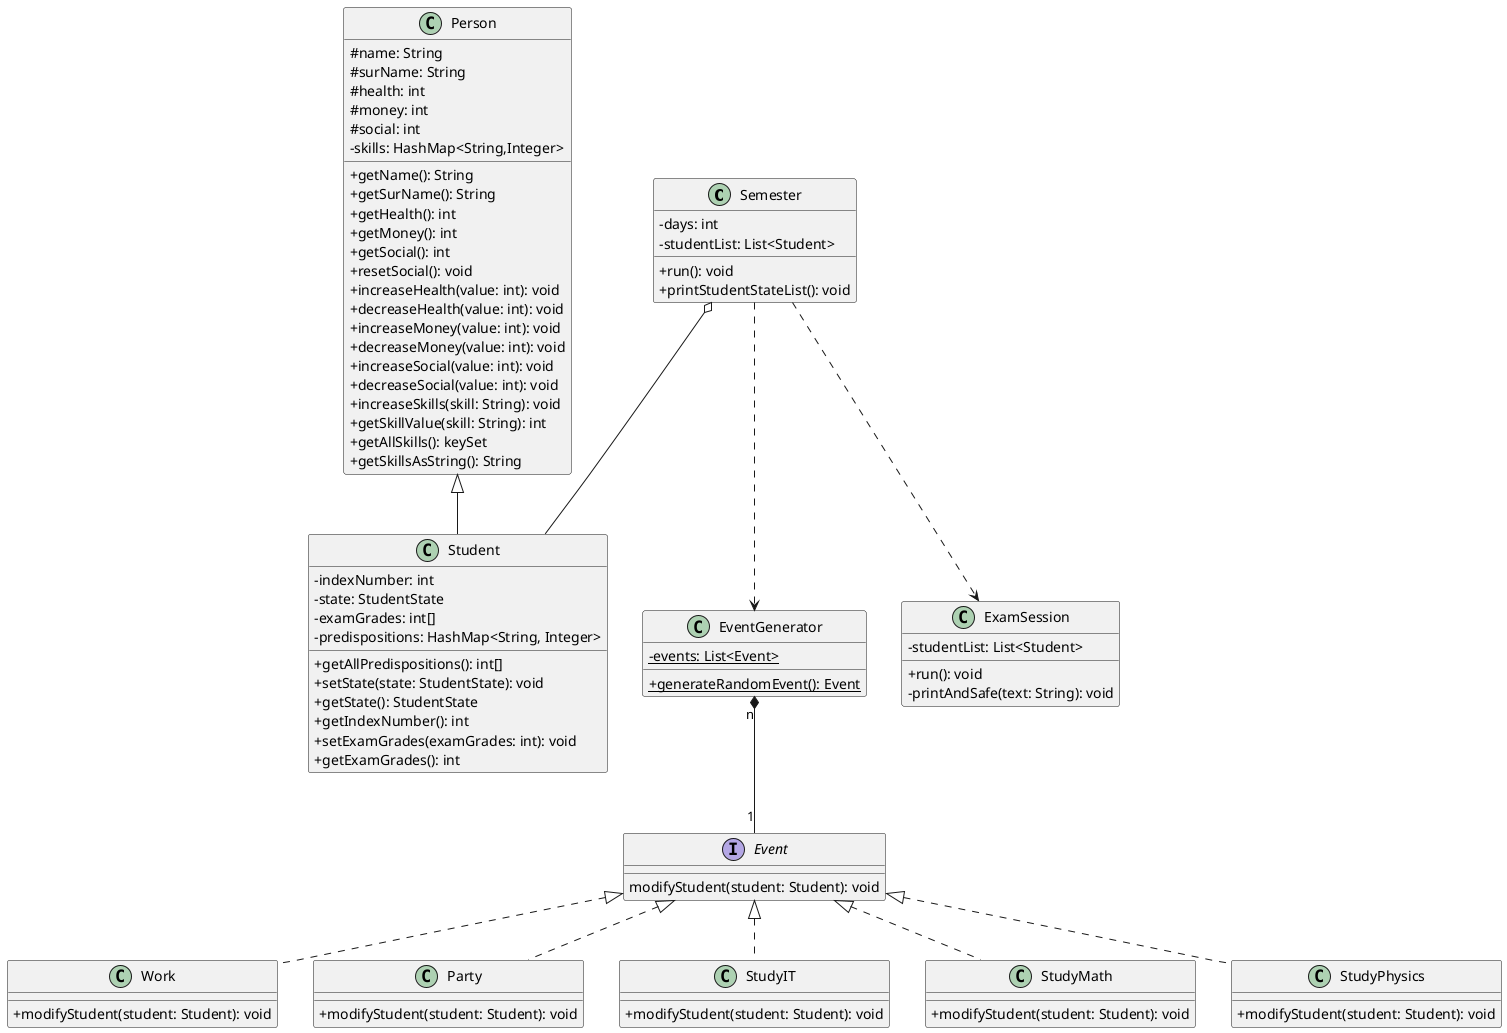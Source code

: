 @startuml
skinparam classAttributeIconSize 0

' //www.plantuml.com/plantuml/dpng/hLB1QXin4BthAmRdKBUkGtir8II7qXYQOBg5dfNLn2kyqfgPaSas-D-xahPAR49Jg2zh-StJUqzFkcBH9C6rYZVMRpLf1tMhcQz5oDu7mMNT-Sh-GlYaL9f0XGvPaE19pS7edXTWlGnhbc3GopVBie3ulQWoSgbcGC5FtozWrrap_DlIi6MSLg858xtCzqeLa_FpInY9X-2NtG1zHO-afIDLqcKkuAEWDmmh9EvyocgzmSUxuEwHIkJelO2NIOPqqbL2rgzZeBnI-s9G1C_0QuU5SGOSwEuGQL2tqXIpZMrRNi2DvkPMRoyoxUFI2wwHOabhbAZmx9knAj1hy4rIZsZKdmtVcb0pZlXEjm7JxBbtWszHYagLqavJw3--XNLSKScKTrtpQmMM2W-kBh-ZftWJjju3nXcFxoSHOp5blCwxyBlsfdDf7atI8dfOBqWFkiOC3TgkC_QX7szuolctNFcB9tUKQk8dy64-XyddoIZ_xYXu71NApuusy7VAIfFqRt1Yh7xv0yQgignrsnPTxAMSQWR_VAuibCrFe5GYdaphLajpEhLLqxEj-Jy5hz2RuDhV

class Semester {
- days: int
- studentList: List<Student>
+ run(): void
+ printStudentStateList(): void
}

Semester o-- Student
Semester ..> EventGenerator
Semester ..> ExamSession


class Student extends Person {
- indexNumber: int
- state: StudentState
- examGrades: int[]
- predispositions: HashMap<String, Integer>
+ getAllPredispositions(): int[]
+ setState(state: StudentState): void
+ getState(): StudentState
+ getIndexNumber(): int
+ setExamGrades(examGrades: int): void
+ getExamGrades(): int
}


class Person {
# name: String
# surName: String
# health: int
# money: int
# social: int
- skills: HashMap<String,Integer>
+ getName(): String
+ getSurName(): String
+ getHealth(): int
+ getMoney(): int
+ getSocial(): int
+ resetSocial(): void
+ increaseHealth(value: int): void
+ decreaseHealth(value: int): void
+ increaseMoney(value: int): void
+ decreaseMoney(value: int): void
+ increaseSocial(value: int): void
+ decreaseSocial(value: int): void
+ increaseSkills(skill: String): void
+ getSkillValue(skill: String): int
+ getAllSkills(): keySet
+ getSkillsAsString(): String
}




class EventGenerator {
- {static} events: List<Event>
+ {static} generateRandomEvent(): Event
}

interface Event {
modifyStudent(student: Student): void
}

EventGenerator "n" *-- "1" Event
' EventGenerator "1" *-- "1" Work
' EventGenerator "1" *-- "1" Party
' EventGenerator "1" *-- "1" StudyIT

class Work implements Event {
+ modifyStudent(student: Student): void
}

class Party implements Event {
+ modifyStudent(student: Student): void
}

class StudyIT implements Event {
+ modifyStudent(student: Student): void
}

class StudyMath implements Event {
+ modifyStudent(student: Student): void
}

class StudyPhysics implements Event {
+ modifyStudent(student: Student): void
}

class ExamSession{
- studentList: List<Student>
+ run(): void
- printAndSafe(text: String): void
}

@enduml
